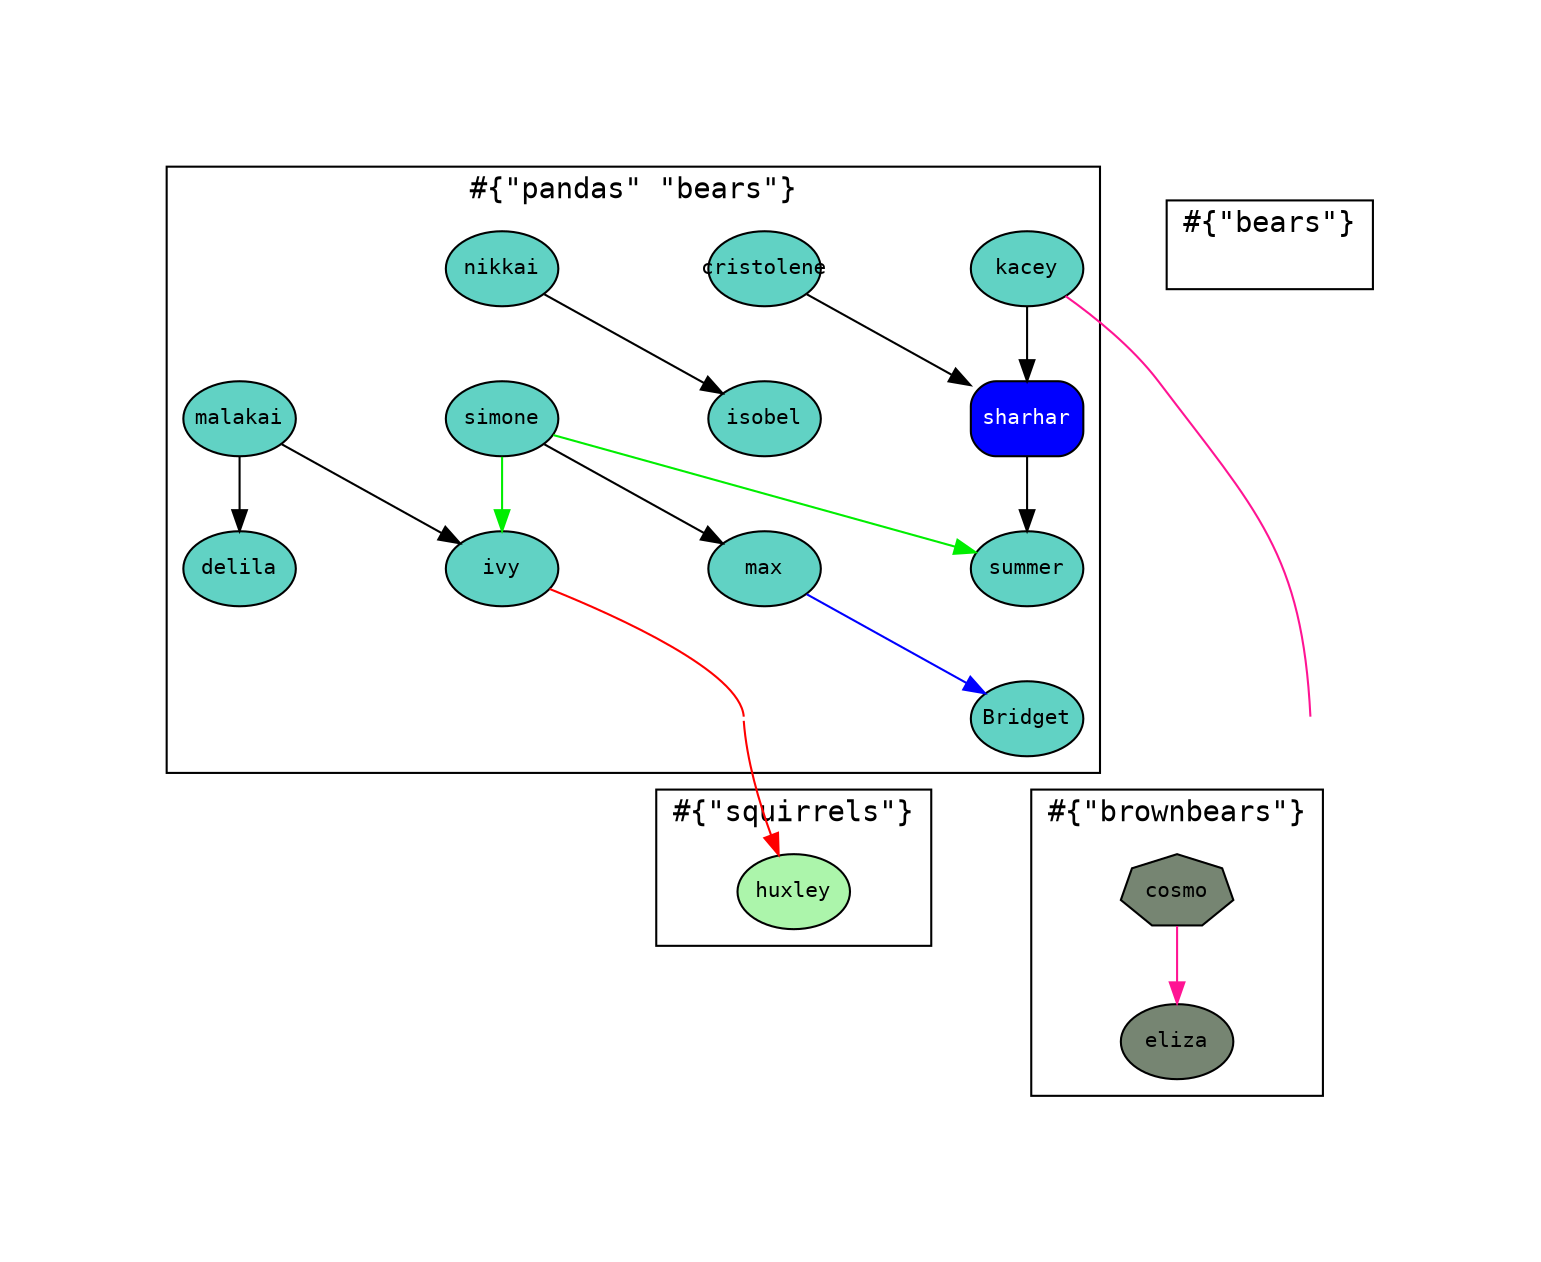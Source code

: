 digraph {
graph[overlap=false, layout="dot", splines="lines", concentrate=true, dpi=72, pad=1, rankdir="TB", nodesep=1]
node[fontname="Monospace"]
edge[fontname="Monospace"]

subgraph cluster8516 {
graph[dpi=100, label="#\{\"pandas\" \"bears\"\}", fontname="Monospace", rankdir=TP]
node[fontname="Monospace"]
edge[fontname="Monospace"]

node8517[style="filled,rounded", fontsize=10, fixedsize="true", shape="ellipse", margin="0.1", label="delila", fillcolor="#61d2c4"]
node8518[style="filled,rounded", fontsize=10, fixedsize="true", shape="ellipse", margin="0.1", label="cristolene", fillcolor="#61d2c4"]
node8519[style="filled,rounded", fontsize=10, fixedsize="true", shape="ellipse", margin="0.1", label="nikkai", fillcolor="#61d2c4"]
node8520[style="filled,rounded", fontsize=10, fixedsize="true", shape="ellipse", margin="0.1", label="malakai", fillcolor="#61d2c4"]
node8521[style="filled,rounded", fontsize=10, fixedsize="true", shape="ellipse", margin="0.1", label="max", fillcolor="#61d2c4"]
node8522[style="filled,rounded", fontsize=10, fixedsize="true", shape="ellipse", margin="0.1", label="Bridget", fillcolor="#61d2c4"]
node8523[style="filled,rounded", fontsize=10, fixedsize="true", shape="ellipse", margin="0.1", label="simone", fillcolor="#61d2c4"]
node8524[style="filled,rounded", fontsize=10, fixedsize="true", shape="rect", margin="0.1", label="sharhar", fillcolor="blue", fontcolor="white"]
node8525[style="filled,rounded", fontsize=10, fixedsize="true", shape="ellipse", margin="0.1", label="isobel", fillcolor="#61d2c4"]
node8526[style="filled,rounded", fontsize=10, fixedsize="true", shape="ellipse", margin="0.1", label="kacey", fillcolor="#61d2c4"]
node8527[style="filled,rounded", fontsize=10, fixedsize="true", shape="ellipse", margin="0.1", label="summer", fillcolor="#61d2c4"]
node8528[style="filled,rounded", fontsize=10, fixedsize="true", shape="ellipse", margin="0.1", label="ivy", fillcolor="#61d2c4"]
}

subgraph cluster8529 {
graph[dpi=100, label="#\{\"squirrels\"\}", fontname="Monospace", rankdir=TP]
node[fontname="Monospace"]
edge[fontname="Monospace"]

node8530[style="filled,rounded", fontsize=10, fixedsize="true", shape="ellipse", margin="0.1", label="huxley", fillcolor="#acf5ab"]
}

subgraph cluster8531 {
graph[dpi=100, label="#\{\"brownbears\"\}", fontname="Monospace", rankdir=TP]
node[fontname="Monospace"]
edge[fontname="Monospace"]

node8532[style="filled,rounded", fontsize=10, fixedsize="true", shape="ellipse", margin="0.1", label="eliza", fillcolor="#768572"]
node8533[style="filled", fontsize=10, fixedsize="true", shape="septagon", margin="0.1", label="cosmo", fillcolor="#768572"]
}

subgraph cluster8534 {
graph[dpi=100, label="#\{\"bears\"\}", fontname="Monospace", rankdir=TP]
node[fontname="Monospace"]
edge[fontname="Monospace"]

node8535[style="invis", fontsize=10, fixedsize="true", shape="point", margin="0.1", label="jude", fillcolor="#cf9c95"]
}

node8518 -> node8524[label=""]
node8519 -> node8525[label=""]
node8520 -> node8517[label=""]
node8520 -> node8528[label=""]
node8521 -> node8522[color="blue", label=""]
node8522 -> node8530[style="invis", label=""]
node8522 -> node8533[style="invis", label=""]
node8523 -> node8521[label=""]
node8523 -> node8527[color="green2", label=""]
node8523 -> node8528[color="green2", label=""]
node8533 -> node8532[color="deeppink", label=""]
node8524 -> node8527[label=""]
node8526 -> node8533[color="deeppink", label=""]
node8526 -> node8524[label=""]
node8527 -> node8530[style="invis", label=""]
node8527 -> node8533[style="invis", label=""]
node8528 -> node8530[color="red", label=""]
node8535 -> node8535[style="invis", label=""]
}
